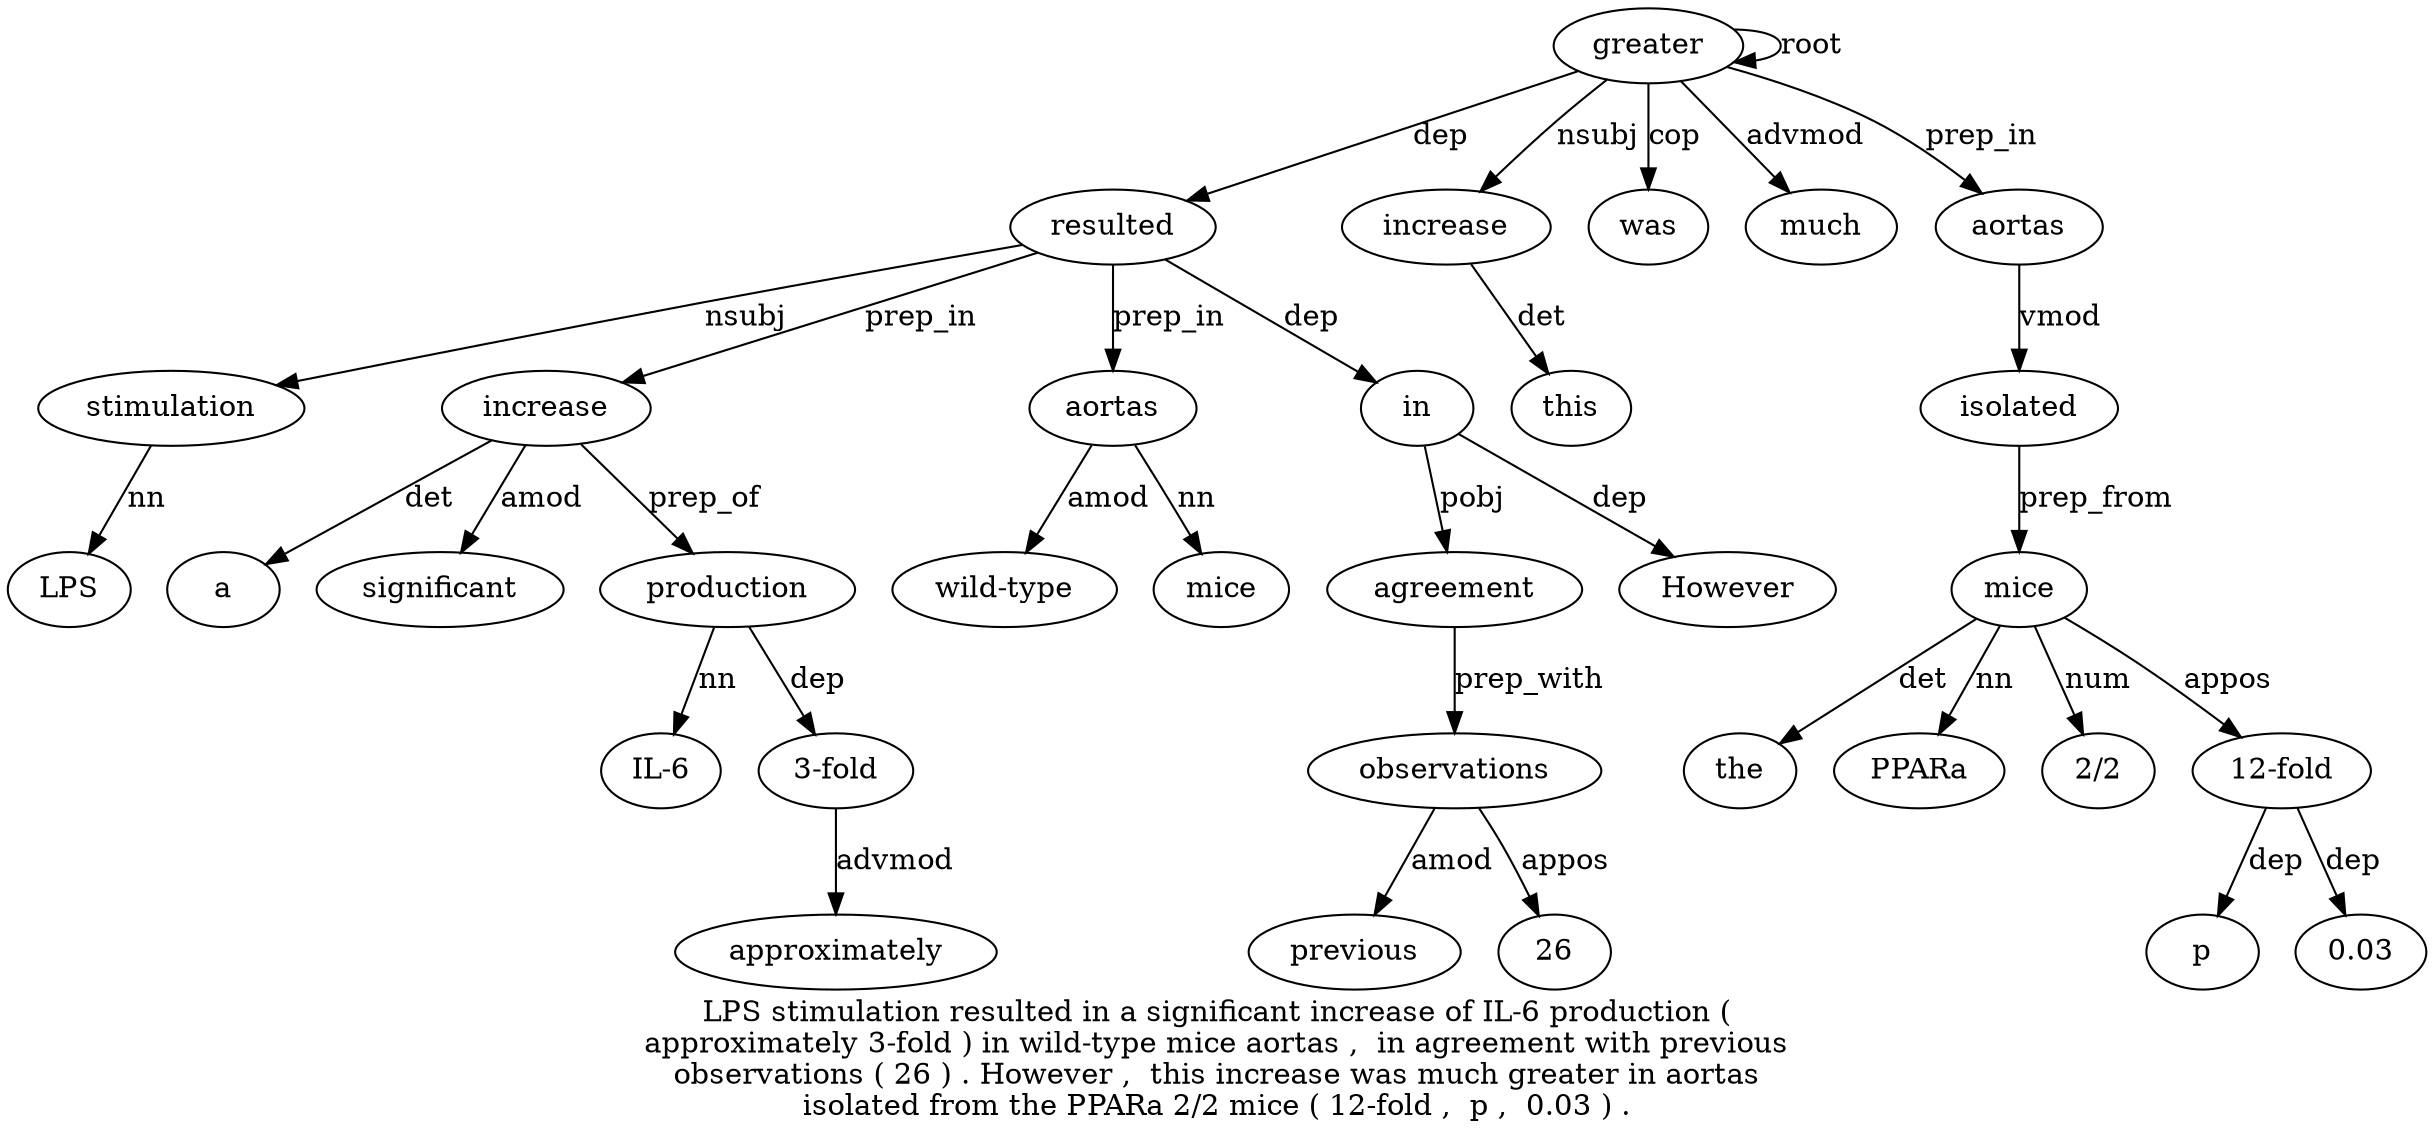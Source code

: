 digraph "LPS stimulation resulted in a significant increase of IL-6 production ( approximately 3-fold ) in wild-type mice aortas ,  in agreement with previous observations ( 26 ) . However ,  this increase was much greater in aortas isolated from the PPARa 2/2 mice ( 12-fold ,  p ,  0.03 ) ." {
label="LPS stimulation resulted in a significant increase of IL-6 production (
approximately 3-fold ) in wild-type mice aortas ,  in agreement with previous
observations ( 26 ) . However ,  this increase was much greater in aortas
isolated from the PPARa 2/2 mice ( 12-fold ,  p ,  0.03 ) .";
stimulation2 [style=filled, fillcolor=white, label=stimulation];
LPS1 [style=filled, fillcolor=white, label=LPS];
stimulation2 -> LPS1  [label=nn];
resulted3 [style=filled, fillcolor=white, label=resulted];
resulted3 -> stimulation2  [label=nsubj];
greater35 [style=filled, fillcolor=white, label=greater];
greater35 -> resulted3  [label=dep];
increase7 [style=filled, fillcolor=white, label=increase];
a5 [style=filled, fillcolor=white, label=a];
increase7 -> a5  [label=det];
significant6 [style=filled, fillcolor=white, label=significant];
increase7 -> significant6  [label=amod];
resulted3 -> increase7  [label=prep_in];
production10 [style=filled, fillcolor=white, label=production];
"IL-69" [style=filled, fillcolor=white, label="IL-6"];
production10 -> "IL-69"  [label=nn];
increase7 -> production10  [label=prep_of];
"3-fold1" [style=filled, fillcolor=white, label="3-fold"];
approximately12 [style=filled, fillcolor=white, label=approximately];
"3-fold1" -> approximately12  [label=advmod];
production10 -> "3-fold1"  [label=dep];
aortas18 [style=filled, fillcolor=white, label=aortas];
"wild-type16" [style=filled, fillcolor=white, label="wild-type"];
aortas18 -> "wild-type16"  [label=amod];
mice17 [style=filled, fillcolor=white, label=mice];
aortas18 -> mice17  [label=nn];
resulted3 -> aortas18  [label=prep_in];
in20 [style=filled, fillcolor=white, label=in];
resulted3 -> in20  [label=dep];
agreement21 [style=filled, fillcolor=white, label=agreement];
in20 -> agreement21  [label=pobj];
observations24 [style=filled, fillcolor=white, label=observations];
previous23 [style=filled, fillcolor=white, label=previous];
observations24 -> previous23  [label=amod];
agreement21 -> observations24  [label=prep_with];
26 [style=filled, fillcolor=white, label=26];
observations24 -> 26  [label=appos];
However29 [style=filled, fillcolor=white, label=However];
in20 -> However29  [label=dep];
increase32 [style=filled, fillcolor=white, label=increase];
this31 [style=filled, fillcolor=white, label=this];
increase32 -> this31  [label=det];
greater35 -> increase32  [label=nsubj];
was33 [style=filled, fillcolor=white, label=was];
greater35 -> was33  [label=cop];
much34 [style=filled, fillcolor=white, label=much];
greater35 -> much34  [label=advmod];
greater35 -> greater35  [label=root];
aortas37 [style=filled, fillcolor=white, label=aortas];
greater35 -> aortas37  [label=prep_in];
isolated38 [style=filled, fillcolor=white, label=isolated];
aortas37 -> isolated38  [label=vmod];
mice43 [style=filled, fillcolor=white, label=mice];
the40 [style=filled, fillcolor=white, label=the];
mice43 -> the40  [label=det];
PPARa41 [style=filled, fillcolor=white, label=PPARa];
mice43 -> PPARa41  [label=nn];
"2/24" [style=filled, fillcolor=white, label="2/2"];
mice43 -> "2/24"  [label=num];
isolated38 -> mice43  [label=prep_from];
"12-fold45" [style=filled, fillcolor=white, label="12-fold"];
mice43 -> "12-fold45"  [label=appos];
p47 [style=filled, fillcolor=white, label=p];
"12-fold45" -> p47  [label=dep];
"0.0349" [style=filled, fillcolor=white, label="0.03"];
"12-fold45" -> "0.0349"  [label=dep];
}
